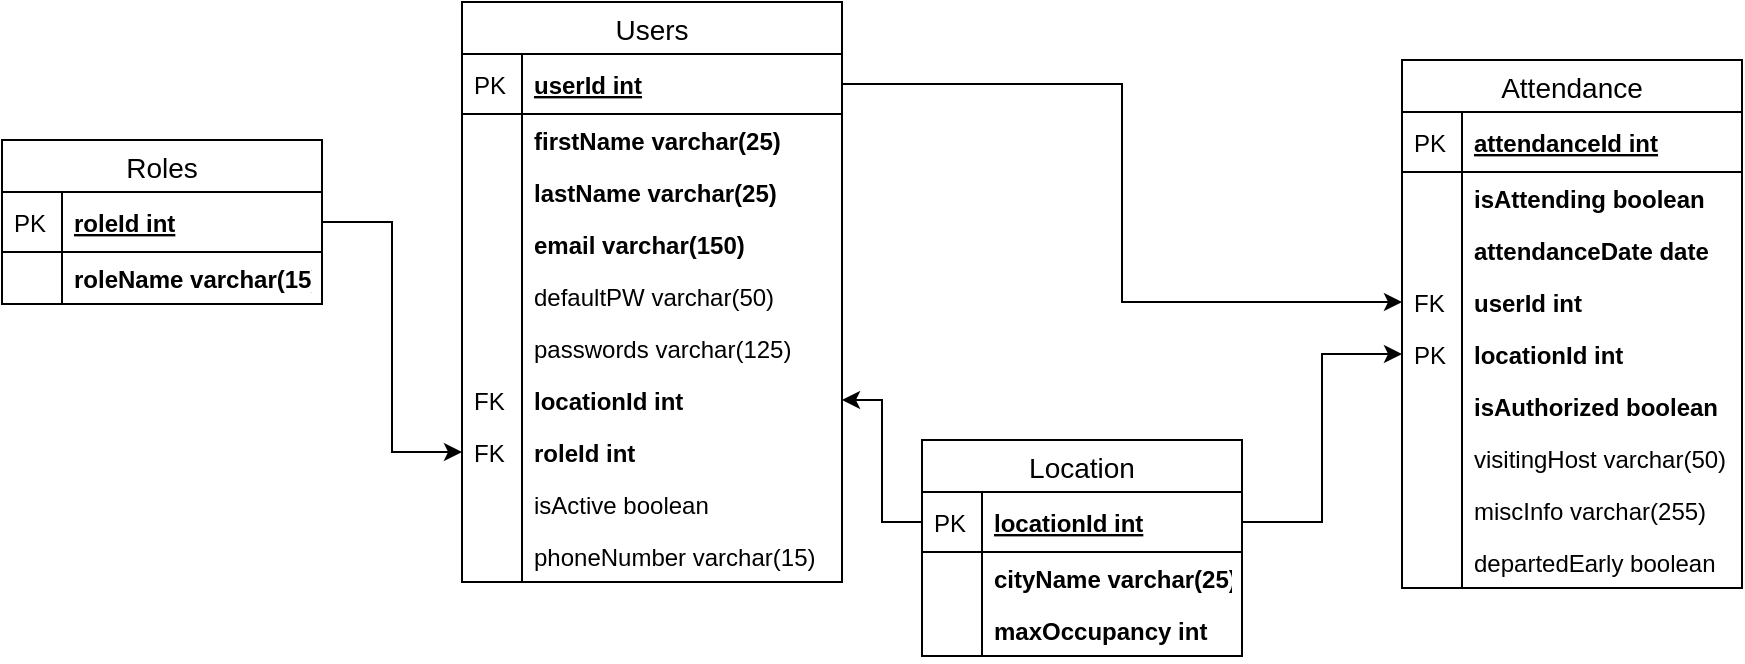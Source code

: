 <mxfile version="13.0.1" type="device"><diagram id="C5RBs43oDa-KdzZeNtuy" name="Page-1"><mxGraphModel dx="1038" dy="580" grid="1" gridSize="10" guides="1" tooltips="1" connect="1" arrows="1" fold="1" page="1" pageScale="1" pageWidth="827" pageHeight="1169" math="0" shadow="0"><root><mxCell id="WIyWlLk6GJQsqaUBKTNV-0"/><mxCell id="WIyWlLk6GJQsqaUBKTNV-1" parent="WIyWlLk6GJQsqaUBKTNV-0"/><mxCell id="_9eZd36qCRKA0Puoi7KZ-89" style="edgeStyle=orthogonalEdgeStyle;rounded=0;orthogonalLoop=1;jettySize=auto;html=1;exitX=1;exitY=0.5;exitDx=0;exitDy=0;entryX=0;entryY=0.5;entryDx=0;entryDy=0;" parent="WIyWlLk6GJQsqaUBKTNV-1" source="_9eZd36qCRKA0Puoi7KZ-77" target="_9eZd36qCRKA0Puoi7KZ-87" edge="1"><mxGeometry relative="1" as="geometry"/></mxCell><mxCell id="_9eZd36qCRKA0Puoi7KZ-118" style="edgeStyle=orthogonalEdgeStyle;rounded=0;orthogonalLoop=1;jettySize=auto;html=1;exitX=0;exitY=0.5;exitDx=0;exitDy=0;entryX=1;entryY=0.5;entryDx=0;entryDy=0;" parent="WIyWlLk6GJQsqaUBKTNV-1" source="_9eZd36qCRKA0Puoi7KZ-91" target="_9eZd36qCRKA0Puoi7KZ-101" edge="1"><mxGeometry relative="1" as="geometry"/></mxCell><mxCell id="_9eZd36qCRKA0Puoi7KZ-76" value="Roles" style="swimlane;fontStyle=0;childLayout=stackLayout;horizontal=1;startSize=26;horizontalStack=0;resizeParent=1;resizeParentMax=0;resizeLast=0;collapsible=1;marginBottom=0;align=center;fontSize=14;" parent="WIyWlLk6GJQsqaUBKTNV-1" vertex="1"><mxGeometry x="20" y="160" width="160" height="82" as="geometry"><mxRectangle x="20" y="370" width="70" height="26" as="alternateBounds"/></mxGeometry></mxCell><mxCell id="_9eZd36qCRKA0Puoi7KZ-77" value="roleId int" style="shape=partialRectangle;top=0;left=0;right=0;bottom=1;align=left;verticalAlign=middle;fillColor=none;spacingLeft=34;spacingRight=4;overflow=hidden;rotatable=0;points=[[0,0.5],[1,0.5]];portConstraint=eastwest;dropTarget=0;fontStyle=5;fontSize=12;" parent="_9eZd36qCRKA0Puoi7KZ-76" vertex="1"><mxGeometry y="26" width="160" height="30" as="geometry"/></mxCell><mxCell id="_9eZd36qCRKA0Puoi7KZ-78" value="PK" style="shape=partialRectangle;top=0;left=0;bottom=0;fillColor=none;align=left;verticalAlign=middle;spacingLeft=4;spacingRight=4;overflow=hidden;rotatable=0;points=[];portConstraint=eastwest;part=1;fontSize=12;" parent="_9eZd36qCRKA0Puoi7KZ-77" vertex="1" connectable="0"><mxGeometry width="30" height="30" as="geometry"/></mxCell><mxCell id="_9eZd36qCRKA0Puoi7KZ-79" value="roleName varchar(15)" style="shape=partialRectangle;top=0;left=0;right=0;bottom=0;align=left;verticalAlign=top;fillColor=none;spacingLeft=34;spacingRight=4;overflow=hidden;rotatable=0;points=[[0,0.5],[1,0.5]];portConstraint=eastwest;dropTarget=0;fontSize=12;fontStyle=1" parent="_9eZd36qCRKA0Puoi7KZ-76" vertex="1"><mxGeometry y="56" width="160" height="26" as="geometry"/></mxCell><mxCell id="_9eZd36qCRKA0Puoi7KZ-80" value="" style="shape=partialRectangle;top=0;left=0;bottom=0;fillColor=none;align=left;verticalAlign=top;spacingLeft=4;spacingRight=4;overflow=hidden;rotatable=0;points=[];portConstraint=eastwest;part=1;fontSize=12;" parent="_9eZd36qCRKA0Puoi7KZ-79" vertex="1" connectable="0"><mxGeometry width="30" height="26" as="geometry"/></mxCell><mxCell id="_9eZd36qCRKA0Puoi7KZ-9" value="Users" style="swimlane;fontStyle=0;childLayout=stackLayout;horizontal=1;startSize=26;horizontalStack=0;resizeParent=1;resizeParentMax=0;resizeLast=0;collapsible=1;marginBottom=0;align=center;fontSize=14;" parent="WIyWlLk6GJQsqaUBKTNV-1" vertex="1"><mxGeometry x="250" y="91" width="190" height="290" as="geometry"><mxRectangle x="340" y="191" width="70" height="26" as="alternateBounds"/></mxGeometry></mxCell><mxCell id="_9eZd36qCRKA0Puoi7KZ-10" value="userId int" style="shape=partialRectangle;top=0;left=0;right=0;bottom=1;align=left;verticalAlign=middle;fillColor=none;spacingLeft=34;spacingRight=4;overflow=hidden;rotatable=0;points=[[0,0.5],[1,0.5]];portConstraint=eastwest;dropTarget=0;fontStyle=5;fontSize=12;" parent="_9eZd36qCRKA0Puoi7KZ-9" vertex="1"><mxGeometry y="26" width="190" height="30" as="geometry"/></mxCell><mxCell id="_9eZd36qCRKA0Puoi7KZ-11" value="PK" style="shape=partialRectangle;top=0;left=0;bottom=0;fillColor=none;align=left;verticalAlign=middle;spacingLeft=4;spacingRight=4;overflow=hidden;rotatable=0;points=[];portConstraint=eastwest;part=1;fontSize=12;" parent="_9eZd36qCRKA0Puoi7KZ-10" vertex="1" connectable="0"><mxGeometry width="30" height="30" as="geometry"/></mxCell><mxCell id="_9eZd36qCRKA0Puoi7KZ-12" value="firstName varchar(25)" style="shape=partialRectangle;top=0;left=0;right=0;bottom=0;align=left;verticalAlign=top;fillColor=none;spacingLeft=34;spacingRight=4;overflow=hidden;rotatable=0;points=[[0,0.5],[1,0.5]];portConstraint=eastwest;dropTarget=0;fontSize=12;fontStyle=1" parent="_9eZd36qCRKA0Puoi7KZ-9" vertex="1"><mxGeometry y="56" width="190" height="26" as="geometry"/></mxCell><mxCell id="_9eZd36qCRKA0Puoi7KZ-13" value="" style="shape=partialRectangle;top=0;left=0;bottom=0;fillColor=none;align=left;verticalAlign=top;spacingLeft=4;spacingRight=4;overflow=hidden;rotatable=0;points=[];portConstraint=eastwest;part=1;fontSize=12;" parent="_9eZd36qCRKA0Puoi7KZ-12" vertex="1" connectable="0"><mxGeometry width="30" height="26" as="geometry"/></mxCell><mxCell id="_9eZd36qCRKA0Puoi7KZ-14" value="lastName varchar(25)" style="shape=partialRectangle;top=0;left=0;right=0;bottom=0;align=left;verticalAlign=top;fillColor=none;spacingLeft=34;spacingRight=4;overflow=hidden;rotatable=0;points=[[0,0.5],[1,0.5]];portConstraint=eastwest;dropTarget=0;fontSize=12;fontStyle=1" parent="_9eZd36qCRKA0Puoi7KZ-9" vertex="1"><mxGeometry y="82" width="190" height="26" as="geometry"/></mxCell><mxCell id="_9eZd36qCRKA0Puoi7KZ-15" value="" style="shape=partialRectangle;top=0;left=0;bottom=0;fillColor=none;align=left;verticalAlign=top;spacingLeft=4;spacingRight=4;overflow=hidden;rotatable=0;points=[];portConstraint=eastwest;part=1;fontSize=12;" parent="_9eZd36qCRKA0Puoi7KZ-14" vertex="1" connectable="0"><mxGeometry width="30" height="26" as="geometry"/></mxCell><mxCell id="_9eZd36qCRKA0Puoi7KZ-16" value="email varchar(150)" style="shape=partialRectangle;top=0;left=0;right=0;bottom=0;align=left;verticalAlign=top;fillColor=none;spacingLeft=34;spacingRight=4;overflow=hidden;rotatable=0;points=[[0,0.5],[1,0.5]];portConstraint=eastwest;dropTarget=0;fontSize=12;fontStyle=1" parent="_9eZd36qCRKA0Puoi7KZ-9" vertex="1"><mxGeometry y="108" width="190" height="26" as="geometry"/></mxCell><mxCell id="_9eZd36qCRKA0Puoi7KZ-17" value="" style="shape=partialRectangle;top=0;left=0;bottom=0;fillColor=none;align=left;verticalAlign=top;spacingLeft=4;spacingRight=4;overflow=hidden;rotatable=0;points=[];portConstraint=eastwest;part=1;fontSize=12;" parent="_9eZd36qCRKA0Puoi7KZ-16" vertex="1" connectable="0"><mxGeometry width="30" height="26" as="geometry"/></mxCell><mxCell id="_9eZd36qCRKA0Puoi7KZ-31" value="defaultPW varchar(50)" style="shape=partialRectangle;top=0;left=0;right=0;bottom=0;align=left;verticalAlign=top;fillColor=none;spacingLeft=34;spacingRight=4;overflow=hidden;rotatable=0;points=[[0,0.5],[1,0.5]];portConstraint=eastwest;dropTarget=0;fontSize=12;" parent="_9eZd36qCRKA0Puoi7KZ-9" vertex="1"><mxGeometry y="134" width="190" height="26" as="geometry"/></mxCell><mxCell id="_9eZd36qCRKA0Puoi7KZ-32" value="" style="shape=partialRectangle;top=0;left=0;bottom=0;fillColor=none;align=left;verticalAlign=top;spacingLeft=4;spacingRight=4;overflow=hidden;rotatable=0;points=[];portConstraint=eastwest;part=1;fontSize=12;" parent="_9eZd36qCRKA0Puoi7KZ-31" vertex="1" connectable="0"><mxGeometry width="30" height="26" as="geometry"/></mxCell><mxCell id="MgWnpzEcwCALH-jue8gJ-0" value="passwords varchar(125)" style="shape=partialRectangle;top=0;left=0;right=0;bottom=0;align=left;verticalAlign=top;fillColor=none;spacingLeft=34;spacingRight=4;overflow=hidden;rotatable=0;points=[[0,0.5],[1,0.5]];portConstraint=eastwest;dropTarget=0;fontSize=12;" parent="_9eZd36qCRKA0Puoi7KZ-9" vertex="1"><mxGeometry y="160" width="190" height="26" as="geometry"/></mxCell><mxCell id="MgWnpzEcwCALH-jue8gJ-1" value="" style="shape=partialRectangle;top=0;left=0;bottom=0;fillColor=none;align=left;verticalAlign=top;spacingLeft=4;spacingRight=4;overflow=hidden;rotatable=0;points=[];portConstraint=eastwest;part=1;fontSize=12;" parent="MgWnpzEcwCALH-jue8gJ-0" vertex="1" connectable="0"><mxGeometry width="30" height="26" as="geometry"/></mxCell><mxCell id="_9eZd36qCRKA0Puoi7KZ-101" value="locationId int" style="shape=partialRectangle;top=0;left=0;right=0;bottom=0;align=left;verticalAlign=top;fillColor=none;spacingLeft=34;spacingRight=4;overflow=hidden;rotatable=0;points=[[0,0.5],[1,0.5]];portConstraint=eastwest;dropTarget=0;fontSize=12;fontStyle=1" parent="_9eZd36qCRKA0Puoi7KZ-9" vertex="1"><mxGeometry y="186" width="190" height="26" as="geometry"/></mxCell><mxCell id="_9eZd36qCRKA0Puoi7KZ-102" value="FK" style="shape=partialRectangle;top=0;left=0;bottom=0;fillColor=none;align=left;verticalAlign=top;spacingLeft=4;spacingRight=4;overflow=hidden;rotatable=0;points=[];portConstraint=eastwest;part=1;fontSize=12;" parent="_9eZd36qCRKA0Puoi7KZ-101" vertex="1" connectable="0"><mxGeometry width="30" height="26" as="geometry"/></mxCell><mxCell id="_9eZd36qCRKA0Puoi7KZ-87" value="roleId int" style="shape=partialRectangle;top=0;left=0;right=0;bottom=0;align=left;verticalAlign=top;fillColor=none;spacingLeft=34;spacingRight=4;overflow=hidden;rotatable=0;points=[[0,0.5],[1,0.5]];portConstraint=eastwest;dropTarget=0;fontSize=12;fontStyle=1" parent="_9eZd36qCRKA0Puoi7KZ-9" vertex="1"><mxGeometry y="212" width="190" height="26" as="geometry"/></mxCell><mxCell id="_9eZd36qCRKA0Puoi7KZ-88" value="FK" style="shape=partialRectangle;top=0;left=0;bottom=0;fillColor=none;align=left;verticalAlign=top;spacingLeft=4;spacingRight=4;overflow=hidden;rotatable=0;points=[];portConstraint=eastwest;part=1;fontSize=12;" parent="_9eZd36qCRKA0Puoi7KZ-87" vertex="1" connectable="0"><mxGeometry width="30" height="26" as="geometry"/></mxCell><mxCell id="rCGpREQ5WWS2Dh0tIWZq-0" value="isActive boolean" style="shape=partialRectangle;top=0;left=0;right=0;bottom=0;align=left;verticalAlign=top;fillColor=none;spacingLeft=34;spacingRight=4;overflow=hidden;rotatable=0;points=[[0,0.5],[1,0.5]];portConstraint=eastwest;dropTarget=0;fontSize=12;fontStyle=0" parent="_9eZd36qCRKA0Puoi7KZ-9" vertex="1"><mxGeometry y="238" width="190" height="26" as="geometry"/></mxCell><mxCell id="rCGpREQ5WWS2Dh0tIWZq-1" value="" style="shape=partialRectangle;top=0;left=0;bottom=0;fillColor=none;align=left;verticalAlign=top;spacingLeft=4;spacingRight=4;overflow=hidden;rotatable=0;points=[];portConstraint=eastwest;part=1;fontSize=12;" parent="rCGpREQ5WWS2Dh0tIWZq-0" vertex="1" connectable="0"><mxGeometry width="30" height="26" as="geometry"/></mxCell><mxCell id="f1MYJRMM3lZ-W_jOPONx-0" value="phoneNumber varchar(15)" style="shape=partialRectangle;top=0;left=0;right=0;bottom=0;align=left;verticalAlign=top;fillColor=none;spacingLeft=34;spacingRight=4;overflow=hidden;rotatable=0;points=[[0,0.5],[1,0.5]];portConstraint=eastwest;dropTarget=0;fontSize=12;" parent="_9eZd36qCRKA0Puoi7KZ-9" vertex="1"><mxGeometry y="264" width="190" height="26" as="geometry"/></mxCell><mxCell id="f1MYJRMM3lZ-W_jOPONx-1" value="" style="shape=partialRectangle;top=0;left=0;bottom=0;fillColor=none;align=left;verticalAlign=top;spacingLeft=4;spacingRight=4;overflow=hidden;rotatable=0;points=[];portConstraint=eastwest;part=1;fontSize=12;" parent="f1MYJRMM3lZ-W_jOPONx-0" vertex="1" connectable="0"><mxGeometry width="30" height="26" as="geometry"/></mxCell><mxCell id="UgcQuAI292lsnQZuMrmN-10" style="edgeStyle=orthogonalEdgeStyle;rounded=0;orthogonalLoop=1;jettySize=auto;html=1;entryX=0;entryY=0.5;entryDx=0;entryDy=0;" edge="1" parent="WIyWlLk6GJQsqaUBKTNV-1" source="_9eZd36qCRKA0Puoi7KZ-10" target="_9eZd36qCRKA0Puoi7KZ-40"><mxGeometry relative="1" as="geometry"/></mxCell><mxCell id="UgcQuAI292lsnQZuMrmN-11" style="edgeStyle=orthogonalEdgeStyle;rounded=0;orthogonalLoop=1;jettySize=auto;html=1;entryX=0;entryY=0.5;entryDx=0;entryDy=0;" edge="1" parent="WIyWlLk6GJQsqaUBKTNV-1" source="_9eZd36qCRKA0Puoi7KZ-91" target="UgcQuAI292lsnQZuMrmN-0"><mxGeometry relative="1" as="geometry"/></mxCell><mxCell id="_9eZd36qCRKA0Puoi7KZ-90" value="Location" style="swimlane;fontStyle=0;childLayout=stackLayout;horizontal=1;startSize=26;horizontalStack=0;resizeParent=1;resizeParentMax=0;resizeLast=0;collapsible=1;marginBottom=0;align=center;fontSize=14;" parent="WIyWlLk6GJQsqaUBKTNV-1" vertex="1"><mxGeometry x="480" y="310" width="160" height="108" as="geometry"><mxRectangle x="600" y="20" width="90" height="26" as="alternateBounds"/></mxGeometry></mxCell><mxCell id="_9eZd36qCRKA0Puoi7KZ-91" value="locationId int" style="shape=partialRectangle;top=0;left=0;right=0;bottom=1;align=left;verticalAlign=middle;fillColor=none;spacingLeft=34;spacingRight=4;overflow=hidden;rotatable=0;points=[[0,0.5],[1,0.5]];portConstraint=eastwest;dropTarget=0;fontStyle=5;fontSize=12;" parent="_9eZd36qCRKA0Puoi7KZ-90" vertex="1"><mxGeometry y="26" width="160" height="30" as="geometry"/></mxCell><mxCell id="_9eZd36qCRKA0Puoi7KZ-92" value="PK" style="shape=partialRectangle;top=0;left=0;bottom=0;fillColor=none;align=left;verticalAlign=middle;spacingLeft=4;spacingRight=4;overflow=hidden;rotatable=0;points=[];portConstraint=eastwest;part=1;fontSize=12;" parent="_9eZd36qCRKA0Puoi7KZ-91" vertex="1" connectable="0"><mxGeometry width="30" height="30" as="geometry"/></mxCell><mxCell id="_9eZd36qCRKA0Puoi7KZ-93" value="cityName varchar(25)" style="shape=partialRectangle;top=0;left=0;right=0;bottom=0;align=left;verticalAlign=top;fillColor=none;spacingLeft=34;spacingRight=4;overflow=hidden;rotatable=0;points=[[0,0.5],[1,0.5]];portConstraint=eastwest;dropTarget=0;fontSize=12;fontStyle=1" parent="_9eZd36qCRKA0Puoi7KZ-90" vertex="1"><mxGeometry y="56" width="160" height="26" as="geometry"/></mxCell><mxCell id="_9eZd36qCRKA0Puoi7KZ-94" value="" style="shape=partialRectangle;top=0;left=0;bottom=0;fillColor=none;align=left;verticalAlign=top;spacingLeft=4;spacingRight=4;overflow=hidden;rotatable=0;points=[];portConstraint=eastwest;part=1;fontSize=12;" parent="_9eZd36qCRKA0Puoi7KZ-93" vertex="1" connectable="0"><mxGeometry width="30" height="26" as="geometry"/></mxCell><mxCell id="_9eZd36qCRKA0Puoi7KZ-116" value="maxOccupancy int" style="shape=partialRectangle;top=0;left=0;right=0;bottom=0;align=left;verticalAlign=top;fillColor=none;spacingLeft=34;spacingRight=4;overflow=hidden;rotatable=0;points=[[0,0.5],[1,0.5]];portConstraint=eastwest;dropTarget=0;fontSize=12;fontStyle=1" parent="_9eZd36qCRKA0Puoi7KZ-90" vertex="1"><mxGeometry y="82" width="160" height="26" as="geometry"/></mxCell><mxCell id="_9eZd36qCRKA0Puoi7KZ-117" value="" style="shape=partialRectangle;top=0;left=0;bottom=0;fillColor=none;align=left;verticalAlign=top;spacingLeft=4;spacingRight=4;overflow=hidden;rotatable=0;points=[];portConstraint=eastwest;part=1;fontSize=12;" parent="_9eZd36qCRKA0Puoi7KZ-116" vertex="1" connectable="0"><mxGeometry width="30" height="26" as="geometry"/></mxCell><mxCell id="_9eZd36qCRKA0Puoi7KZ-33" value="Attendance" style="swimlane;fontStyle=0;childLayout=stackLayout;horizontal=1;startSize=26;horizontalStack=0;resizeParent=1;resizeParentMax=0;resizeLast=0;collapsible=1;marginBottom=0;align=center;fontSize=14;" parent="WIyWlLk6GJQsqaUBKTNV-1" vertex="1"><mxGeometry x="720" y="120" width="170" height="264" as="geometry"><mxRectangle x="600" y="230" width="100" height="26" as="alternateBounds"/></mxGeometry></mxCell><mxCell id="_9eZd36qCRKA0Puoi7KZ-34" value="attendanceId int" style="shape=partialRectangle;top=0;left=0;right=0;bottom=1;align=left;verticalAlign=middle;fillColor=none;spacingLeft=34;spacingRight=4;overflow=hidden;rotatable=0;points=[[0,0.5],[1,0.5]];portConstraint=eastwest;dropTarget=0;fontStyle=5;fontSize=12;" parent="_9eZd36qCRKA0Puoi7KZ-33" vertex="1"><mxGeometry y="26" width="170" height="30" as="geometry"/></mxCell><mxCell id="_9eZd36qCRKA0Puoi7KZ-35" value="PK" style="shape=partialRectangle;top=0;left=0;bottom=0;fillColor=none;align=left;verticalAlign=middle;spacingLeft=4;spacingRight=4;overflow=hidden;rotatable=0;points=[];portConstraint=eastwest;part=1;fontSize=12;" parent="_9eZd36qCRKA0Puoi7KZ-34" vertex="1" connectable="0"><mxGeometry width="30" height="30" as="geometry"/></mxCell><mxCell id="_9eZd36qCRKA0Puoi7KZ-36" value="isAttending boolean" style="shape=partialRectangle;top=0;left=0;right=0;bottom=0;align=left;verticalAlign=top;fillColor=none;spacingLeft=34;spacingRight=4;overflow=hidden;rotatable=0;points=[[0,0.5],[1,0.5]];portConstraint=eastwest;dropTarget=0;fontSize=12;fontStyle=1" parent="_9eZd36qCRKA0Puoi7KZ-33" vertex="1"><mxGeometry y="56" width="170" height="26" as="geometry"/></mxCell><mxCell id="_9eZd36qCRKA0Puoi7KZ-37" value="" style="shape=partialRectangle;top=0;left=0;bottom=0;fillColor=none;align=left;verticalAlign=top;spacingLeft=4;spacingRight=4;overflow=hidden;rotatable=0;points=[];portConstraint=eastwest;part=1;fontSize=12;" parent="_9eZd36qCRKA0Puoi7KZ-36" vertex="1" connectable="0"><mxGeometry width="30" height="26" as="geometry"/></mxCell><mxCell id="_9eZd36qCRKA0Puoi7KZ-38" value="attendanceDate date" style="shape=partialRectangle;top=0;left=0;right=0;bottom=0;align=left;verticalAlign=top;fillColor=none;spacingLeft=34;spacingRight=4;overflow=hidden;rotatable=0;points=[[0,0.5],[1,0.5]];portConstraint=eastwest;dropTarget=0;fontSize=12;fontStyle=1" parent="_9eZd36qCRKA0Puoi7KZ-33" vertex="1"><mxGeometry y="82" width="170" height="26" as="geometry"/></mxCell><mxCell id="_9eZd36qCRKA0Puoi7KZ-39" value="" style="shape=partialRectangle;top=0;left=0;bottom=0;fillColor=none;align=left;verticalAlign=top;spacingLeft=4;spacingRight=4;overflow=hidden;rotatable=0;points=[];portConstraint=eastwest;part=1;fontSize=12;" parent="_9eZd36qCRKA0Puoi7KZ-38" vertex="1" connectable="0"><mxGeometry width="30" height="26" as="geometry"/></mxCell><mxCell id="_9eZd36qCRKA0Puoi7KZ-40" value="userId int" style="shape=partialRectangle;top=0;left=0;right=0;bottom=0;align=left;verticalAlign=top;fillColor=none;spacingLeft=34;spacingRight=4;overflow=hidden;rotatable=0;points=[[0,0.5],[1,0.5]];portConstraint=eastwest;dropTarget=0;fontSize=12;fontStyle=1" parent="_9eZd36qCRKA0Puoi7KZ-33" vertex="1"><mxGeometry y="108" width="170" height="26" as="geometry"/></mxCell><mxCell id="_9eZd36qCRKA0Puoi7KZ-41" value="FK" style="shape=partialRectangle;top=0;left=0;bottom=0;fillColor=none;align=left;verticalAlign=top;spacingLeft=4;spacingRight=4;overflow=hidden;rotatable=0;points=[];portConstraint=eastwest;part=1;fontSize=12;" parent="_9eZd36qCRKA0Puoi7KZ-40" vertex="1" connectable="0"><mxGeometry width="30" height="26" as="geometry"/></mxCell><mxCell id="UgcQuAI292lsnQZuMrmN-0" value="locationId int&#10;" style="shape=partialRectangle;top=0;left=0;right=0;bottom=0;align=left;verticalAlign=top;fillColor=none;spacingLeft=34;spacingRight=4;overflow=hidden;rotatable=0;points=[[0,0.5],[1,0.5]];portConstraint=eastwest;dropTarget=0;fontSize=12;fontStyle=1" vertex="1" parent="_9eZd36qCRKA0Puoi7KZ-33"><mxGeometry y="134" width="170" height="26" as="geometry"/></mxCell><mxCell id="UgcQuAI292lsnQZuMrmN-1" value="PK" style="shape=partialRectangle;top=0;left=0;bottom=0;fillColor=none;align=left;verticalAlign=top;spacingLeft=4;spacingRight=4;overflow=hidden;rotatable=0;points=[];portConstraint=eastwest;part=1;fontSize=12;" vertex="1" connectable="0" parent="UgcQuAI292lsnQZuMrmN-0"><mxGeometry width="30" height="26" as="geometry"/></mxCell><mxCell id="MgWnpzEcwCALH-jue8gJ-12" value="isAuthorized boolean" style="shape=partialRectangle;top=0;left=0;right=0;bottom=0;align=left;verticalAlign=top;fillColor=none;spacingLeft=34;spacingRight=4;overflow=hidden;rotatable=0;points=[[0,0.5],[1,0.5]];portConstraint=eastwest;dropTarget=0;fontSize=12;fontStyle=1" parent="_9eZd36qCRKA0Puoi7KZ-33" vertex="1"><mxGeometry y="160" width="170" height="26" as="geometry"/></mxCell><mxCell id="MgWnpzEcwCALH-jue8gJ-13" value="" style="shape=partialRectangle;top=0;left=0;bottom=0;fillColor=none;align=left;verticalAlign=top;spacingLeft=4;spacingRight=4;overflow=hidden;rotatable=0;points=[];portConstraint=eastwest;part=1;fontSize=12;" parent="MgWnpzEcwCALH-jue8gJ-12" vertex="1" connectable="0"><mxGeometry width="30" height="26" as="geometry"/></mxCell><mxCell id="UgcQuAI292lsnQZuMrmN-14" value="visitingHost varchar(50)" style="shape=partialRectangle;top=0;left=0;right=0;bottom=0;align=left;verticalAlign=top;fillColor=none;spacingLeft=34;spacingRight=4;overflow=hidden;rotatable=0;points=[[0,0.5],[1,0.5]];portConstraint=eastwest;dropTarget=0;fontSize=12;" vertex="1" parent="_9eZd36qCRKA0Puoi7KZ-33"><mxGeometry y="186" width="170" height="26" as="geometry"/></mxCell><mxCell id="UgcQuAI292lsnQZuMrmN-15" value="" style="shape=partialRectangle;top=0;left=0;bottom=0;fillColor=none;align=left;verticalAlign=top;spacingLeft=4;spacingRight=4;overflow=hidden;rotatable=0;points=[];portConstraint=eastwest;part=1;fontSize=12;" vertex="1" connectable="0" parent="UgcQuAI292lsnQZuMrmN-14"><mxGeometry width="30" height="26" as="geometry"/></mxCell><mxCell id="UgcQuAI292lsnQZuMrmN-22" value="miscInfo varchar(255)" style="shape=partialRectangle;top=0;left=0;right=0;bottom=0;align=left;verticalAlign=top;fillColor=none;spacingLeft=34;spacingRight=4;overflow=hidden;rotatable=0;points=[[0,0.5],[1,0.5]];portConstraint=eastwest;dropTarget=0;fontSize=12;" vertex="1" parent="_9eZd36qCRKA0Puoi7KZ-33"><mxGeometry y="212" width="170" height="26" as="geometry"/></mxCell><mxCell id="UgcQuAI292lsnQZuMrmN-23" value="" style="shape=partialRectangle;top=0;left=0;bottom=0;fillColor=none;align=left;verticalAlign=top;spacingLeft=4;spacingRight=4;overflow=hidden;rotatable=0;points=[];portConstraint=eastwest;part=1;fontSize=12;" vertex="1" connectable="0" parent="UgcQuAI292lsnQZuMrmN-22"><mxGeometry width="30" height="26" as="geometry"/></mxCell><mxCell id="f1MYJRMM3lZ-W_jOPONx-2" value="departedEarly boolean" style="shape=partialRectangle;top=0;left=0;right=0;bottom=0;align=left;verticalAlign=top;fillColor=none;spacingLeft=34;spacingRight=4;overflow=hidden;rotatable=0;points=[[0,0.5],[1,0.5]];portConstraint=eastwest;dropTarget=0;fontSize=12;" parent="_9eZd36qCRKA0Puoi7KZ-33" vertex="1"><mxGeometry y="238" width="170" height="26" as="geometry"/></mxCell><mxCell id="f1MYJRMM3lZ-W_jOPONx-3" value="" style="shape=partialRectangle;top=0;left=0;bottom=0;fillColor=none;align=left;verticalAlign=top;spacingLeft=4;spacingRight=4;overflow=hidden;rotatable=0;points=[];portConstraint=eastwest;part=1;fontSize=12;" parent="f1MYJRMM3lZ-W_jOPONx-2" vertex="1" connectable="0"><mxGeometry width="30" height="26" as="geometry"/></mxCell></root></mxGraphModel></diagram></mxfile>